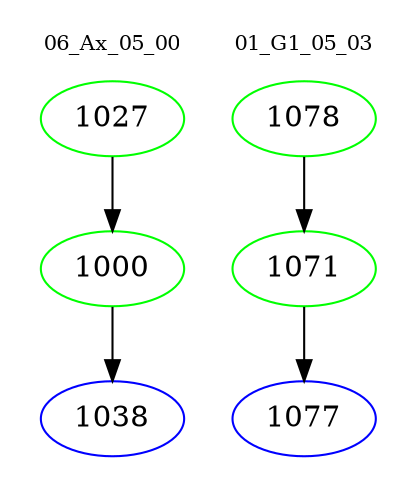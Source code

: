digraph{
subgraph cluster_0 {
color = white
label = "06_Ax_05_00";
fontsize=10;
T0_1027 [label="1027", color="green"]
T0_1027 -> T0_1000 [color="black"]
T0_1000 [label="1000", color="green"]
T0_1000 -> T0_1038 [color="black"]
T0_1038 [label="1038", color="blue"]
}
subgraph cluster_1 {
color = white
label = "01_G1_05_03";
fontsize=10;
T1_1078 [label="1078", color="green"]
T1_1078 -> T1_1071 [color="black"]
T1_1071 [label="1071", color="green"]
T1_1071 -> T1_1077 [color="black"]
T1_1077 [label="1077", color="blue"]
}
}
